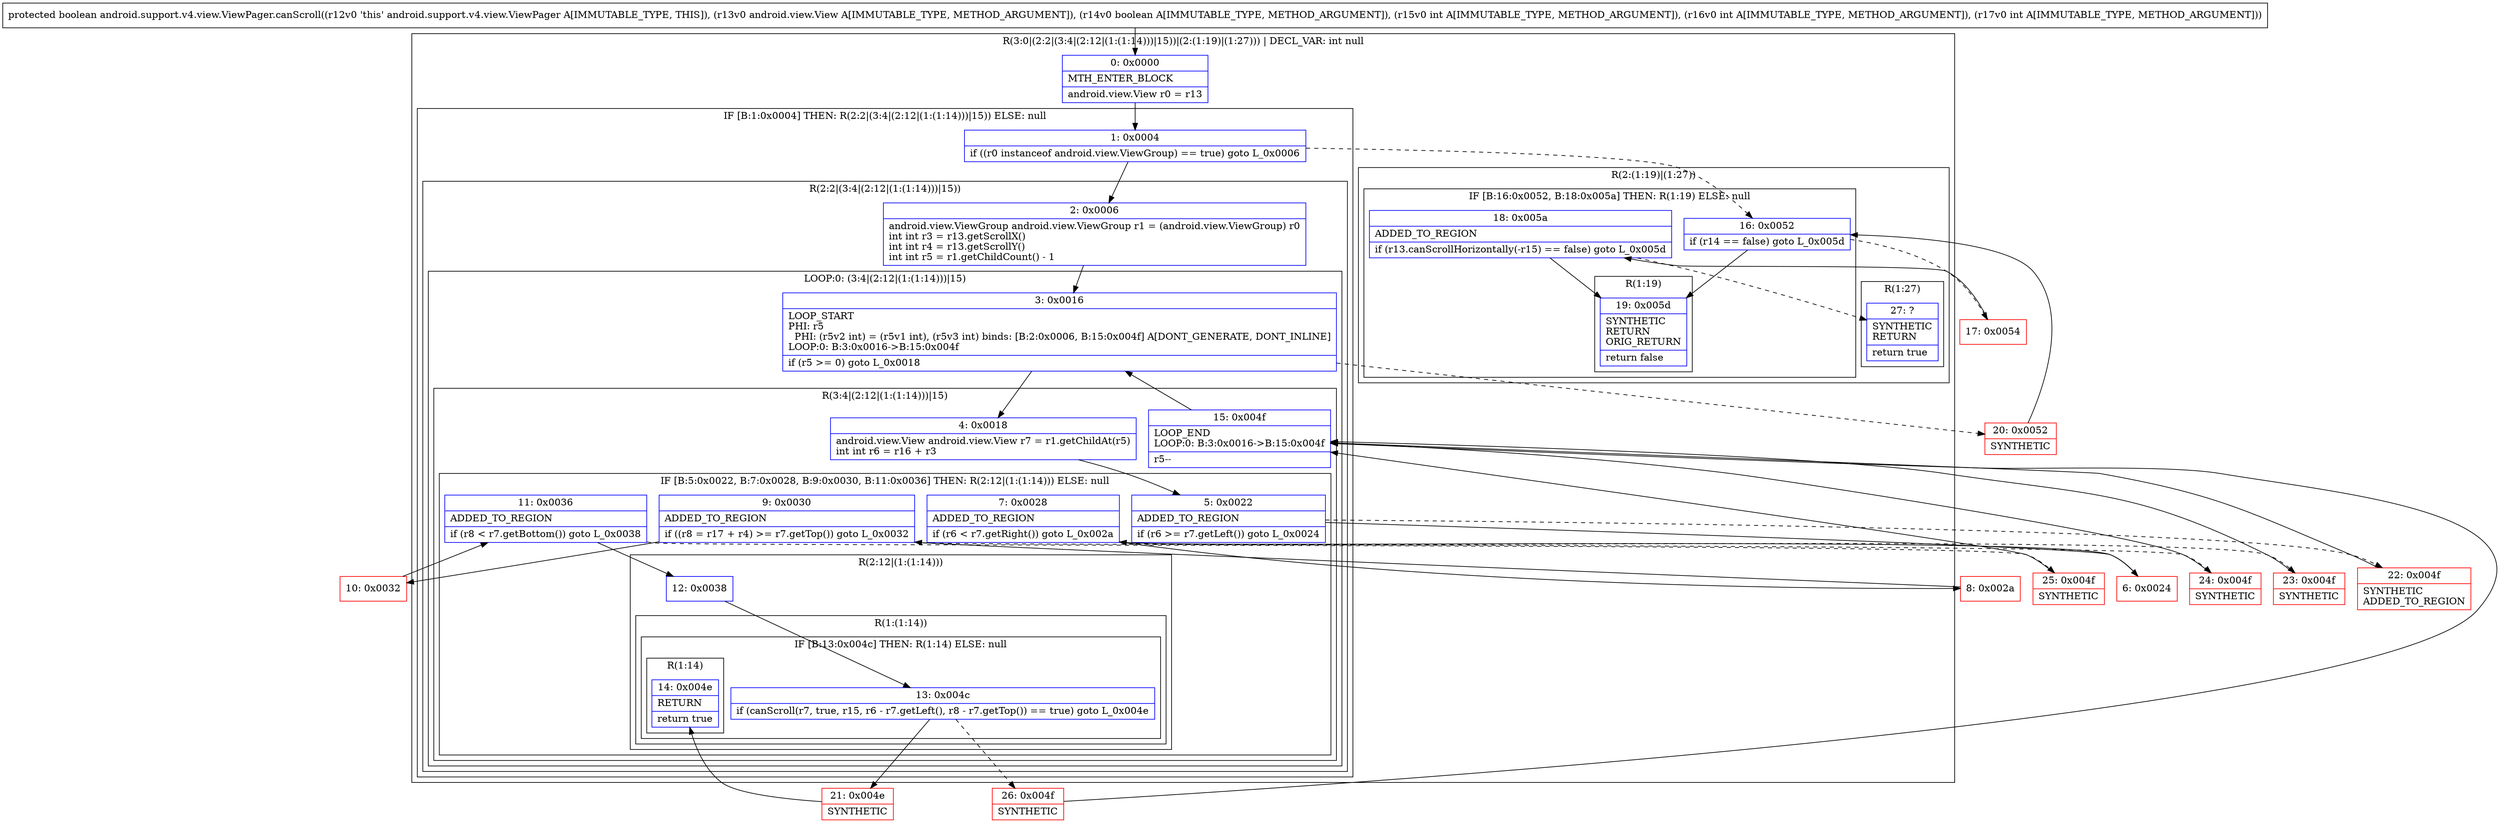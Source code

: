 digraph "CFG forandroid.support.v4.view.ViewPager.canScroll(Landroid\/view\/View;ZIII)Z" {
subgraph cluster_Region_1941779395 {
label = "R(3:0|(2:2|(3:4|(2:12|(1:(1:14)))|15))|(2:(1:19)|(1:27))) | DECL_VAR: int null\l";
node [shape=record,color=blue];
Node_0 [shape=record,label="{0\:\ 0x0000|MTH_ENTER_BLOCK\l|android.view.View r0 = r13\l}"];
subgraph cluster_IfRegion_905024961 {
label = "IF [B:1:0x0004] THEN: R(2:2|(3:4|(2:12|(1:(1:14)))|15)) ELSE: null";
node [shape=record,color=blue];
Node_1 [shape=record,label="{1\:\ 0x0004|if ((r0 instanceof android.view.ViewGroup) == true) goto L_0x0006\l}"];
subgraph cluster_Region_1885350884 {
label = "R(2:2|(3:4|(2:12|(1:(1:14)))|15))";
node [shape=record,color=blue];
Node_2 [shape=record,label="{2\:\ 0x0006|android.view.ViewGroup android.view.ViewGroup r1 = (android.view.ViewGroup) r0\lint int r3 = r13.getScrollX()\lint int r4 = r13.getScrollY()\lint int r5 = r1.getChildCount() \- 1\l}"];
subgraph cluster_LoopRegion_172856230 {
label = "LOOP:0: (3:4|(2:12|(1:(1:14)))|15)";
node [shape=record,color=blue];
Node_3 [shape=record,label="{3\:\ 0x0016|LOOP_START\lPHI: r5 \l  PHI: (r5v2 int) = (r5v1 int), (r5v3 int) binds: [B:2:0x0006, B:15:0x004f] A[DONT_GENERATE, DONT_INLINE]\lLOOP:0: B:3:0x0016\-\>B:15:0x004f\l|if (r5 \>= 0) goto L_0x0018\l}"];
subgraph cluster_Region_284461575 {
label = "R(3:4|(2:12|(1:(1:14)))|15)";
node [shape=record,color=blue];
Node_4 [shape=record,label="{4\:\ 0x0018|android.view.View android.view.View r7 = r1.getChildAt(r5)\lint int r6 = r16 + r3\l}"];
subgraph cluster_IfRegion_697453125 {
label = "IF [B:5:0x0022, B:7:0x0028, B:9:0x0030, B:11:0x0036] THEN: R(2:12|(1:(1:14))) ELSE: null";
node [shape=record,color=blue];
Node_5 [shape=record,label="{5\:\ 0x0022|ADDED_TO_REGION\l|if (r6 \>= r7.getLeft()) goto L_0x0024\l}"];
Node_7 [shape=record,label="{7\:\ 0x0028|ADDED_TO_REGION\l|if (r6 \< r7.getRight()) goto L_0x002a\l}"];
Node_9 [shape=record,label="{9\:\ 0x0030|ADDED_TO_REGION\l|if ((r8 = r17 + r4) \>= r7.getTop()) goto L_0x0032\l}"];
Node_11 [shape=record,label="{11\:\ 0x0036|ADDED_TO_REGION\l|if (r8 \< r7.getBottom()) goto L_0x0038\l}"];
subgraph cluster_Region_486140932 {
label = "R(2:12|(1:(1:14)))";
node [shape=record,color=blue];
Node_12 [shape=record,label="{12\:\ 0x0038}"];
subgraph cluster_Region_913243638 {
label = "R(1:(1:14))";
node [shape=record,color=blue];
subgraph cluster_IfRegion_1490844568 {
label = "IF [B:13:0x004c] THEN: R(1:14) ELSE: null";
node [shape=record,color=blue];
Node_13 [shape=record,label="{13\:\ 0x004c|if (canScroll(r7, true, r15, r6 \- r7.getLeft(), r8 \- r7.getTop()) == true) goto L_0x004e\l}"];
subgraph cluster_Region_191560962 {
label = "R(1:14)";
node [shape=record,color=blue];
Node_14 [shape=record,label="{14\:\ 0x004e|RETURN\l|return true\l}"];
}
}
}
}
}
Node_15 [shape=record,label="{15\:\ 0x004f|LOOP_END\lLOOP:0: B:3:0x0016\-\>B:15:0x004f\l|r5\-\-\l}"];
}
}
}
}
subgraph cluster_Region_1341636404 {
label = "R(2:(1:19)|(1:27))";
node [shape=record,color=blue];
subgraph cluster_IfRegion_482206466 {
label = "IF [B:16:0x0052, B:18:0x005a] THEN: R(1:19) ELSE: null";
node [shape=record,color=blue];
Node_16 [shape=record,label="{16\:\ 0x0052|if (r14 == false) goto L_0x005d\l}"];
Node_18 [shape=record,label="{18\:\ 0x005a|ADDED_TO_REGION\l|if (r13.canScrollHorizontally(\-r15) == false) goto L_0x005d\l}"];
subgraph cluster_Region_1576877102 {
label = "R(1:19)";
node [shape=record,color=blue];
Node_19 [shape=record,label="{19\:\ 0x005d|SYNTHETIC\lRETURN\lORIG_RETURN\l|return false\l}"];
}
}
subgraph cluster_Region_27482238 {
label = "R(1:27)";
node [shape=record,color=blue];
Node_27 [shape=record,label="{27\:\ ?|SYNTHETIC\lRETURN\l|return true\l}"];
}
}
}
Node_6 [shape=record,color=red,label="{6\:\ 0x0024}"];
Node_8 [shape=record,color=red,label="{8\:\ 0x002a}"];
Node_10 [shape=record,color=red,label="{10\:\ 0x0032}"];
Node_17 [shape=record,color=red,label="{17\:\ 0x0054}"];
Node_20 [shape=record,color=red,label="{20\:\ 0x0052|SYNTHETIC\l}"];
Node_21 [shape=record,color=red,label="{21\:\ 0x004e|SYNTHETIC\l}"];
Node_22 [shape=record,color=red,label="{22\:\ 0x004f|SYNTHETIC\lADDED_TO_REGION\l}"];
Node_23 [shape=record,color=red,label="{23\:\ 0x004f|SYNTHETIC\l}"];
Node_24 [shape=record,color=red,label="{24\:\ 0x004f|SYNTHETIC\l}"];
Node_25 [shape=record,color=red,label="{25\:\ 0x004f|SYNTHETIC\l}"];
Node_26 [shape=record,color=red,label="{26\:\ 0x004f|SYNTHETIC\l}"];
MethodNode[shape=record,label="{protected boolean android.support.v4.view.ViewPager.canScroll((r12v0 'this' android.support.v4.view.ViewPager A[IMMUTABLE_TYPE, THIS]), (r13v0 android.view.View A[IMMUTABLE_TYPE, METHOD_ARGUMENT]), (r14v0 boolean A[IMMUTABLE_TYPE, METHOD_ARGUMENT]), (r15v0 int A[IMMUTABLE_TYPE, METHOD_ARGUMENT]), (r16v0 int A[IMMUTABLE_TYPE, METHOD_ARGUMENT]), (r17v0 int A[IMMUTABLE_TYPE, METHOD_ARGUMENT])) }"];
MethodNode -> Node_0;
Node_0 -> Node_1;
Node_1 -> Node_2;
Node_1 -> Node_16[style=dashed];
Node_2 -> Node_3;
Node_3 -> Node_4;
Node_3 -> Node_20[style=dashed];
Node_4 -> Node_5;
Node_5 -> Node_6;
Node_5 -> Node_22[style=dashed];
Node_7 -> Node_8;
Node_7 -> Node_23[style=dashed];
Node_9 -> Node_10;
Node_9 -> Node_24[style=dashed];
Node_11 -> Node_12;
Node_11 -> Node_25[style=dashed];
Node_12 -> Node_13;
Node_13 -> Node_21;
Node_13 -> Node_26[style=dashed];
Node_15 -> Node_3;
Node_16 -> Node_17[style=dashed];
Node_16 -> Node_19;
Node_18 -> Node_19;
Node_18 -> Node_27[style=dashed];
Node_6 -> Node_7;
Node_8 -> Node_9;
Node_10 -> Node_11;
Node_17 -> Node_18;
Node_20 -> Node_16;
Node_21 -> Node_14;
Node_22 -> Node_15;
Node_23 -> Node_15;
Node_24 -> Node_15;
Node_25 -> Node_15;
Node_26 -> Node_15;
}

